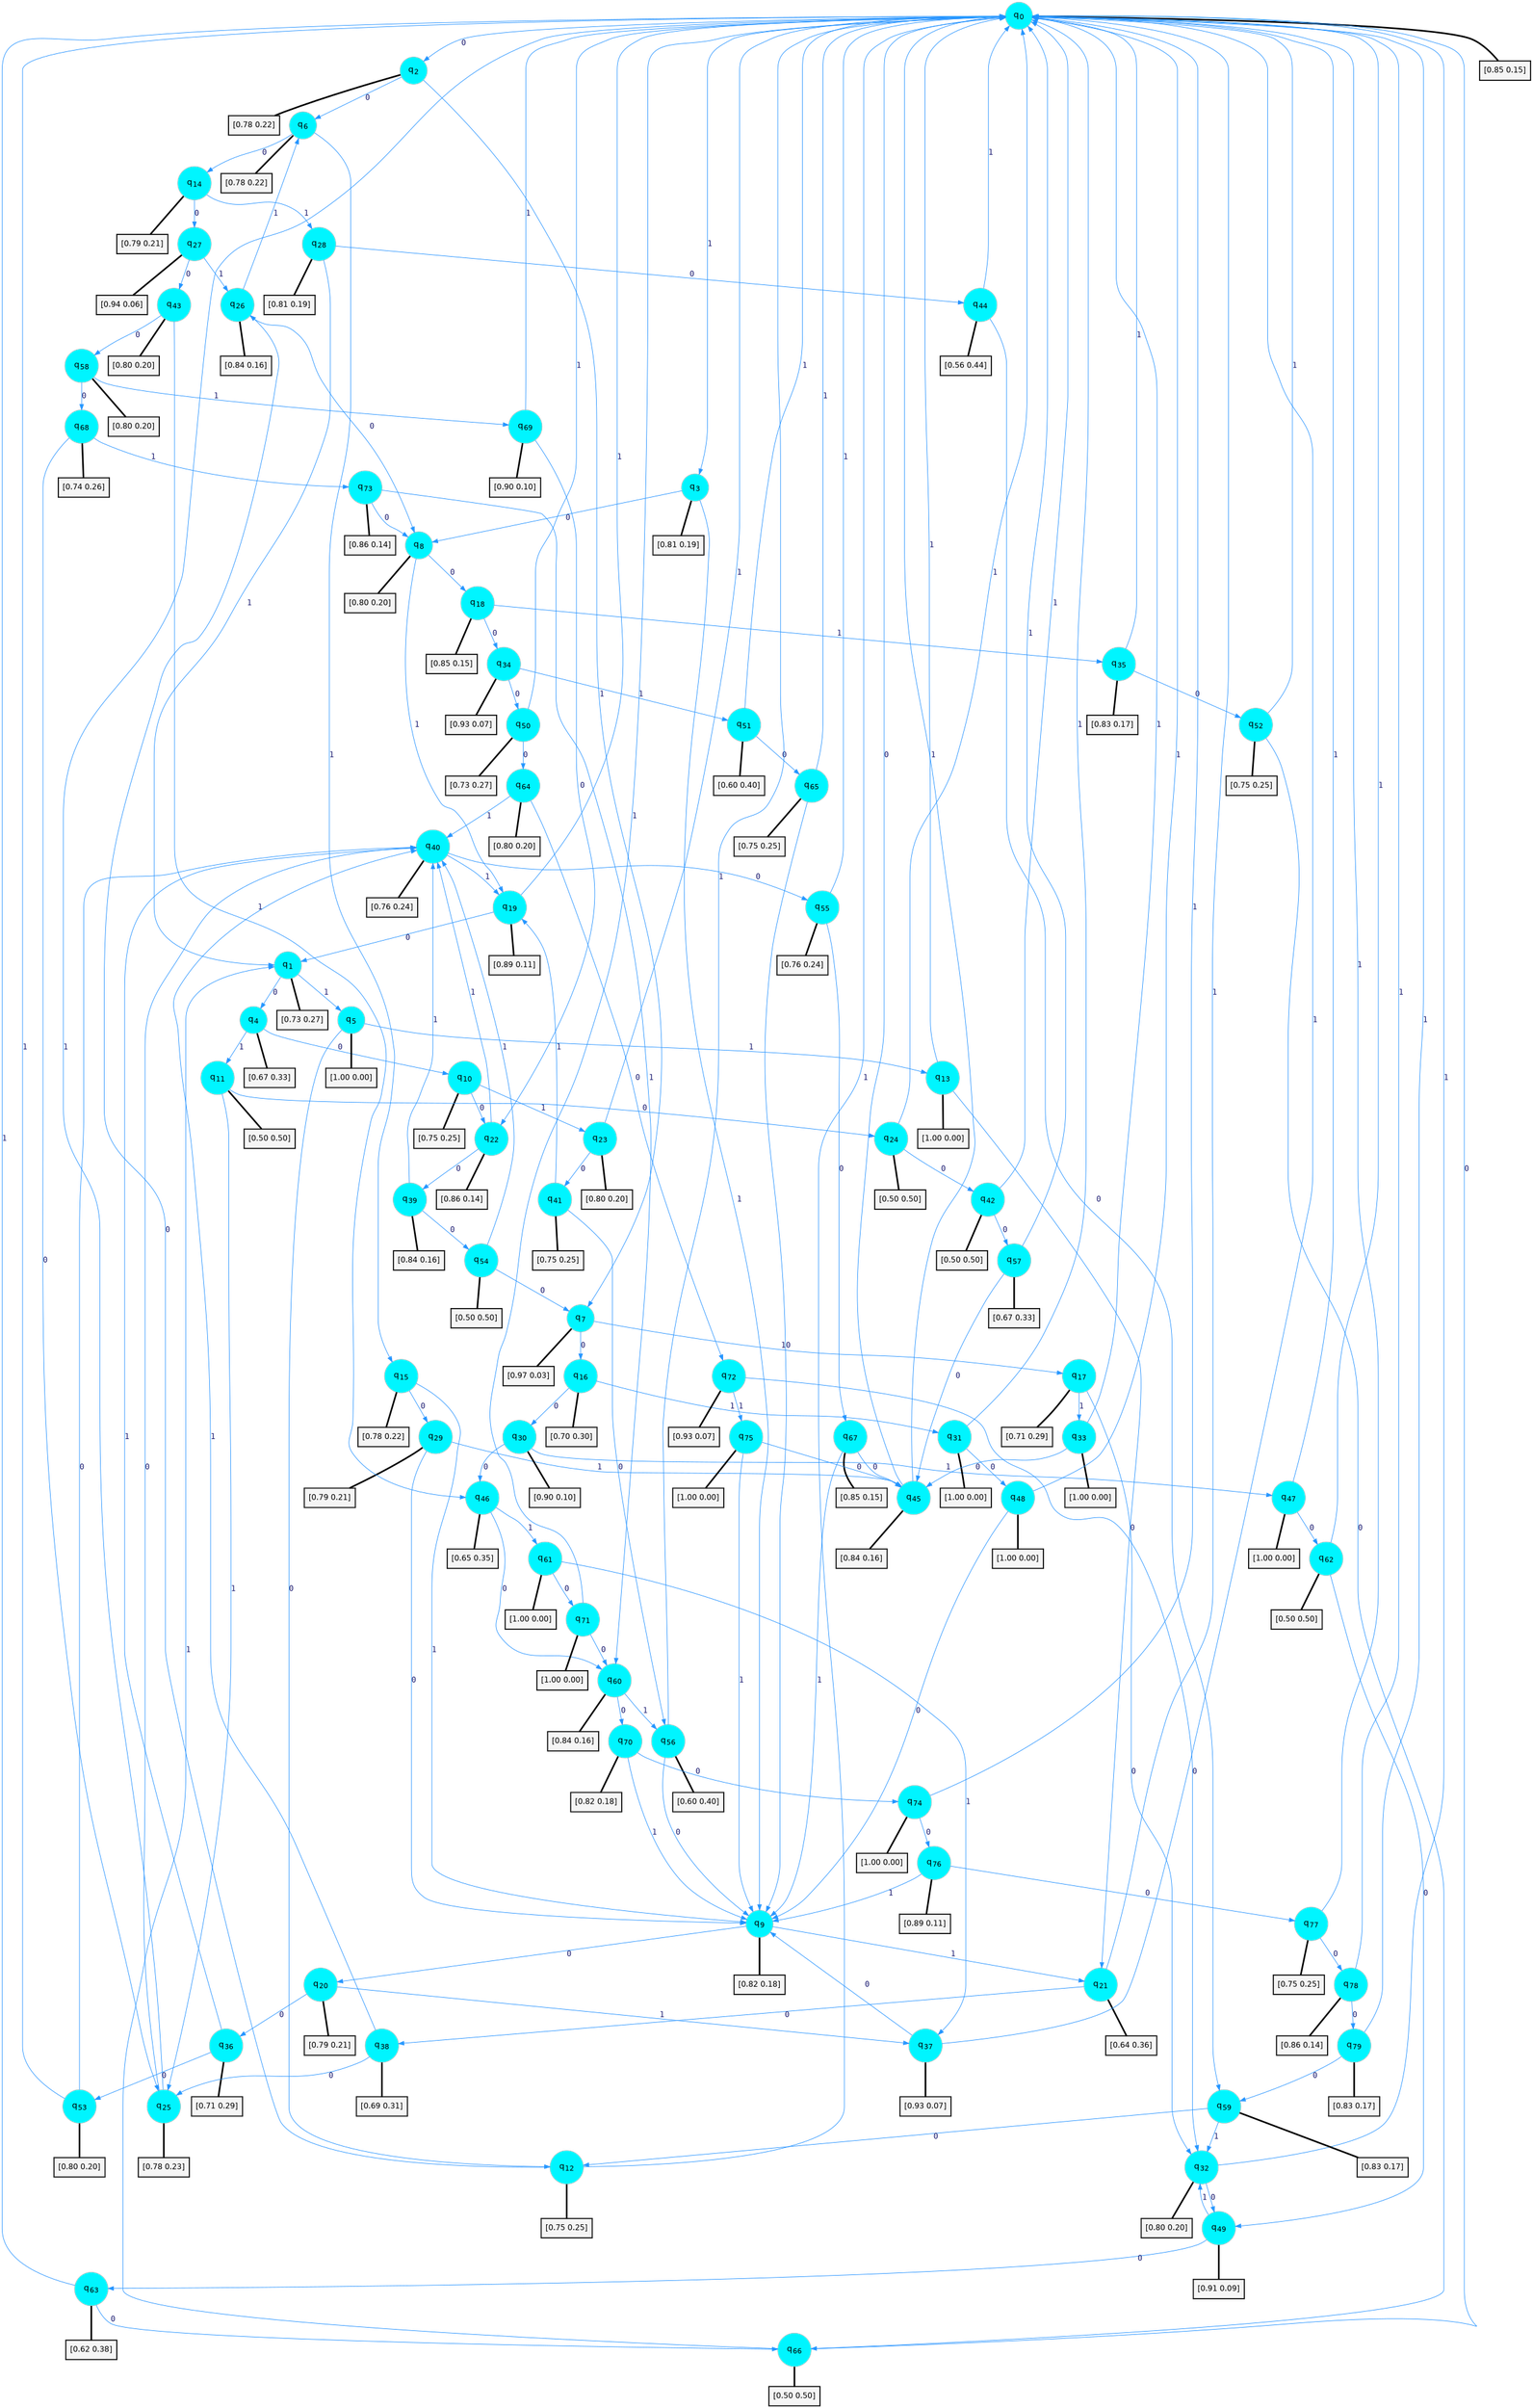 digraph G {
graph [
bgcolor=transparent, dpi=300, rankdir=TD, size="40,25"];
node [
color=gray, fillcolor=turquoise1, fontcolor=black, fontname=Helvetica, fontsize=16, fontweight=bold, shape=circle, style=filled];
edge [
arrowsize=1, color=dodgerblue1, fontcolor=midnightblue, fontname=courier, fontweight=bold, penwidth=1, style=solid, weight=20];
0[label=<q<SUB>0</SUB>>];
1[label=<q<SUB>1</SUB>>];
2[label=<q<SUB>2</SUB>>];
3[label=<q<SUB>3</SUB>>];
4[label=<q<SUB>4</SUB>>];
5[label=<q<SUB>5</SUB>>];
6[label=<q<SUB>6</SUB>>];
7[label=<q<SUB>7</SUB>>];
8[label=<q<SUB>8</SUB>>];
9[label=<q<SUB>9</SUB>>];
10[label=<q<SUB>10</SUB>>];
11[label=<q<SUB>11</SUB>>];
12[label=<q<SUB>12</SUB>>];
13[label=<q<SUB>13</SUB>>];
14[label=<q<SUB>14</SUB>>];
15[label=<q<SUB>15</SUB>>];
16[label=<q<SUB>16</SUB>>];
17[label=<q<SUB>17</SUB>>];
18[label=<q<SUB>18</SUB>>];
19[label=<q<SUB>19</SUB>>];
20[label=<q<SUB>20</SUB>>];
21[label=<q<SUB>21</SUB>>];
22[label=<q<SUB>22</SUB>>];
23[label=<q<SUB>23</SUB>>];
24[label=<q<SUB>24</SUB>>];
25[label=<q<SUB>25</SUB>>];
26[label=<q<SUB>26</SUB>>];
27[label=<q<SUB>27</SUB>>];
28[label=<q<SUB>28</SUB>>];
29[label=<q<SUB>29</SUB>>];
30[label=<q<SUB>30</SUB>>];
31[label=<q<SUB>31</SUB>>];
32[label=<q<SUB>32</SUB>>];
33[label=<q<SUB>33</SUB>>];
34[label=<q<SUB>34</SUB>>];
35[label=<q<SUB>35</SUB>>];
36[label=<q<SUB>36</SUB>>];
37[label=<q<SUB>37</SUB>>];
38[label=<q<SUB>38</SUB>>];
39[label=<q<SUB>39</SUB>>];
40[label=<q<SUB>40</SUB>>];
41[label=<q<SUB>41</SUB>>];
42[label=<q<SUB>42</SUB>>];
43[label=<q<SUB>43</SUB>>];
44[label=<q<SUB>44</SUB>>];
45[label=<q<SUB>45</SUB>>];
46[label=<q<SUB>46</SUB>>];
47[label=<q<SUB>47</SUB>>];
48[label=<q<SUB>48</SUB>>];
49[label=<q<SUB>49</SUB>>];
50[label=<q<SUB>50</SUB>>];
51[label=<q<SUB>51</SUB>>];
52[label=<q<SUB>52</SUB>>];
53[label=<q<SUB>53</SUB>>];
54[label=<q<SUB>54</SUB>>];
55[label=<q<SUB>55</SUB>>];
56[label=<q<SUB>56</SUB>>];
57[label=<q<SUB>57</SUB>>];
58[label=<q<SUB>58</SUB>>];
59[label=<q<SUB>59</SUB>>];
60[label=<q<SUB>60</SUB>>];
61[label=<q<SUB>61</SUB>>];
62[label=<q<SUB>62</SUB>>];
63[label=<q<SUB>63</SUB>>];
64[label=<q<SUB>64</SUB>>];
65[label=<q<SUB>65</SUB>>];
66[label=<q<SUB>66</SUB>>];
67[label=<q<SUB>67</SUB>>];
68[label=<q<SUB>68</SUB>>];
69[label=<q<SUB>69</SUB>>];
70[label=<q<SUB>70</SUB>>];
71[label=<q<SUB>71</SUB>>];
72[label=<q<SUB>72</SUB>>];
73[label=<q<SUB>73</SUB>>];
74[label=<q<SUB>74</SUB>>];
75[label=<q<SUB>75</SUB>>];
76[label=<q<SUB>76</SUB>>];
77[label=<q<SUB>77</SUB>>];
78[label=<q<SUB>78</SUB>>];
79[label=<q<SUB>79</SUB>>];
80[label="[0.85 0.15]", shape=box,fontcolor=black, fontname=Helvetica, fontsize=14, penwidth=2, fillcolor=whitesmoke,color=black];
81[label="[0.73 0.27]", shape=box,fontcolor=black, fontname=Helvetica, fontsize=14, penwidth=2, fillcolor=whitesmoke,color=black];
82[label="[0.78 0.22]", shape=box,fontcolor=black, fontname=Helvetica, fontsize=14, penwidth=2, fillcolor=whitesmoke,color=black];
83[label="[0.81 0.19]", shape=box,fontcolor=black, fontname=Helvetica, fontsize=14, penwidth=2, fillcolor=whitesmoke,color=black];
84[label="[0.67 0.33]", shape=box,fontcolor=black, fontname=Helvetica, fontsize=14, penwidth=2, fillcolor=whitesmoke,color=black];
85[label="[1.00 0.00]", shape=box,fontcolor=black, fontname=Helvetica, fontsize=14, penwidth=2, fillcolor=whitesmoke,color=black];
86[label="[0.78 0.22]", shape=box,fontcolor=black, fontname=Helvetica, fontsize=14, penwidth=2, fillcolor=whitesmoke,color=black];
87[label="[0.97 0.03]", shape=box,fontcolor=black, fontname=Helvetica, fontsize=14, penwidth=2, fillcolor=whitesmoke,color=black];
88[label="[0.80 0.20]", shape=box,fontcolor=black, fontname=Helvetica, fontsize=14, penwidth=2, fillcolor=whitesmoke,color=black];
89[label="[0.82 0.18]", shape=box,fontcolor=black, fontname=Helvetica, fontsize=14, penwidth=2, fillcolor=whitesmoke,color=black];
90[label="[0.75 0.25]", shape=box,fontcolor=black, fontname=Helvetica, fontsize=14, penwidth=2, fillcolor=whitesmoke,color=black];
91[label="[0.50 0.50]", shape=box,fontcolor=black, fontname=Helvetica, fontsize=14, penwidth=2, fillcolor=whitesmoke,color=black];
92[label="[0.75 0.25]", shape=box,fontcolor=black, fontname=Helvetica, fontsize=14, penwidth=2, fillcolor=whitesmoke,color=black];
93[label="[1.00 0.00]", shape=box,fontcolor=black, fontname=Helvetica, fontsize=14, penwidth=2, fillcolor=whitesmoke,color=black];
94[label="[0.79 0.21]", shape=box,fontcolor=black, fontname=Helvetica, fontsize=14, penwidth=2, fillcolor=whitesmoke,color=black];
95[label="[0.78 0.22]", shape=box,fontcolor=black, fontname=Helvetica, fontsize=14, penwidth=2, fillcolor=whitesmoke,color=black];
96[label="[0.70 0.30]", shape=box,fontcolor=black, fontname=Helvetica, fontsize=14, penwidth=2, fillcolor=whitesmoke,color=black];
97[label="[0.71 0.29]", shape=box,fontcolor=black, fontname=Helvetica, fontsize=14, penwidth=2, fillcolor=whitesmoke,color=black];
98[label="[0.85 0.15]", shape=box,fontcolor=black, fontname=Helvetica, fontsize=14, penwidth=2, fillcolor=whitesmoke,color=black];
99[label="[0.89 0.11]", shape=box,fontcolor=black, fontname=Helvetica, fontsize=14, penwidth=2, fillcolor=whitesmoke,color=black];
100[label="[0.79 0.21]", shape=box,fontcolor=black, fontname=Helvetica, fontsize=14, penwidth=2, fillcolor=whitesmoke,color=black];
101[label="[0.64 0.36]", shape=box,fontcolor=black, fontname=Helvetica, fontsize=14, penwidth=2, fillcolor=whitesmoke,color=black];
102[label="[0.86 0.14]", shape=box,fontcolor=black, fontname=Helvetica, fontsize=14, penwidth=2, fillcolor=whitesmoke,color=black];
103[label="[0.80 0.20]", shape=box,fontcolor=black, fontname=Helvetica, fontsize=14, penwidth=2, fillcolor=whitesmoke,color=black];
104[label="[0.50 0.50]", shape=box,fontcolor=black, fontname=Helvetica, fontsize=14, penwidth=2, fillcolor=whitesmoke,color=black];
105[label="[0.78 0.23]", shape=box,fontcolor=black, fontname=Helvetica, fontsize=14, penwidth=2, fillcolor=whitesmoke,color=black];
106[label="[0.84 0.16]", shape=box,fontcolor=black, fontname=Helvetica, fontsize=14, penwidth=2, fillcolor=whitesmoke,color=black];
107[label="[0.94 0.06]", shape=box,fontcolor=black, fontname=Helvetica, fontsize=14, penwidth=2, fillcolor=whitesmoke,color=black];
108[label="[0.81 0.19]", shape=box,fontcolor=black, fontname=Helvetica, fontsize=14, penwidth=2, fillcolor=whitesmoke,color=black];
109[label="[0.79 0.21]", shape=box,fontcolor=black, fontname=Helvetica, fontsize=14, penwidth=2, fillcolor=whitesmoke,color=black];
110[label="[0.90 0.10]", shape=box,fontcolor=black, fontname=Helvetica, fontsize=14, penwidth=2, fillcolor=whitesmoke,color=black];
111[label="[1.00 0.00]", shape=box,fontcolor=black, fontname=Helvetica, fontsize=14, penwidth=2, fillcolor=whitesmoke,color=black];
112[label="[0.80 0.20]", shape=box,fontcolor=black, fontname=Helvetica, fontsize=14, penwidth=2, fillcolor=whitesmoke,color=black];
113[label="[1.00 0.00]", shape=box,fontcolor=black, fontname=Helvetica, fontsize=14, penwidth=2, fillcolor=whitesmoke,color=black];
114[label="[0.93 0.07]", shape=box,fontcolor=black, fontname=Helvetica, fontsize=14, penwidth=2, fillcolor=whitesmoke,color=black];
115[label="[0.83 0.17]", shape=box,fontcolor=black, fontname=Helvetica, fontsize=14, penwidth=2, fillcolor=whitesmoke,color=black];
116[label="[0.71 0.29]", shape=box,fontcolor=black, fontname=Helvetica, fontsize=14, penwidth=2, fillcolor=whitesmoke,color=black];
117[label="[0.93 0.07]", shape=box,fontcolor=black, fontname=Helvetica, fontsize=14, penwidth=2, fillcolor=whitesmoke,color=black];
118[label="[0.69 0.31]", shape=box,fontcolor=black, fontname=Helvetica, fontsize=14, penwidth=2, fillcolor=whitesmoke,color=black];
119[label="[0.84 0.16]", shape=box,fontcolor=black, fontname=Helvetica, fontsize=14, penwidth=2, fillcolor=whitesmoke,color=black];
120[label="[0.76 0.24]", shape=box,fontcolor=black, fontname=Helvetica, fontsize=14, penwidth=2, fillcolor=whitesmoke,color=black];
121[label="[0.75 0.25]", shape=box,fontcolor=black, fontname=Helvetica, fontsize=14, penwidth=2, fillcolor=whitesmoke,color=black];
122[label="[0.50 0.50]", shape=box,fontcolor=black, fontname=Helvetica, fontsize=14, penwidth=2, fillcolor=whitesmoke,color=black];
123[label="[0.80 0.20]", shape=box,fontcolor=black, fontname=Helvetica, fontsize=14, penwidth=2, fillcolor=whitesmoke,color=black];
124[label="[0.56 0.44]", shape=box,fontcolor=black, fontname=Helvetica, fontsize=14, penwidth=2, fillcolor=whitesmoke,color=black];
125[label="[0.84 0.16]", shape=box,fontcolor=black, fontname=Helvetica, fontsize=14, penwidth=2, fillcolor=whitesmoke,color=black];
126[label="[0.65 0.35]", shape=box,fontcolor=black, fontname=Helvetica, fontsize=14, penwidth=2, fillcolor=whitesmoke,color=black];
127[label="[1.00 0.00]", shape=box,fontcolor=black, fontname=Helvetica, fontsize=14, penwidth=2, fillcolor=whitesmoke,color=black];
128[label="[1.00 0.00]", shape=box,fontcolor=black, fontname=Helvetica, fontsize=14, penwidth=2, fillcolor=whitesmoke,color=black];
129[label="[0.91 0.09]", shape=box,fontcolor=black, fontname=Helvetica, fontsize=14, penwidth=2, fillcolor=whitesmoke,color=black];
130[label="[0.73 0.27]", shape=box,fontcolor=black, fontname=Helvetica, fontsize=14, penwidth=2, fillcolor=whitesmoke,color=black];
131[label="[0.60 0.40]", shape=box,fontcolor=black, fontname=Helvetica, fontsize=14, penwidth=2, fillcolor=whitesmoke,color=black];
132[label="[0.75 0.25]", shape=box,fontcolor=black, fontname=Helvetica, fontsize=14, penwidth=2, fillcolor=whitesmoke,color=black];
133[label="[0.80 0.20]", shape=box,fontcolor=black, fontname=Helvetica, fontsize=14, penwidth=2, fillcolor=whitesmoke,color=black];
134[label="[0.50 0.50]", shape=box,fontcolor=black, fontname=Helvetica, fontsize=14, penwidth=2, fillcolor=whitesmoke,color=black];
135[label="[0.76 0.24]", shape=box,fontcolor=black, fontname=Helvetica, fontsize=14, penwidth=2, fillcolor=whitesmoke,color=black];
136[label="[0.60 0.40]", shape=box,fontcolor=black, fontname=Helvetica, fontsize=14, penwidth=2, fillcolor=whitesmoke,color=black];
137[label="[0.67 0.33]", shape=box,fontcolor=black, fontname=Helvetica, fontsize=14, penwidth=2, fillcolor=whitesmoke,color=black];
138[label="[0.80 0.20]", shape=box,fontcolor=black, fontname=Helvetica, fontsize=14, penwidth=2, fillcolor=whitesmoke,color=black];
139[label="[0.83 0.17]", shape=box,fontcolor=black, fontname=Helvetica, fontsize=14, penwidth=2, fillcolor=whitesmoke,color=black];
140[label="[0.84 0.16]", shape=box,fontcolor=black, fontname=Helvetica, fontsize=14, penwidth=2, fillcolor=whitesmoke,color=black];
141[label="[1.00 0.00]", shape=box,fontcolor=black, fontname=Helvetica, fontsize=14, penwidth=2, fillcolor=whitesmoke,color=black];
142[label="[0.50 0.50]", shape=box,fontcolor=black, fontname=Helvetica, fontsize=14, penwidth=2, fillcolor=whitesmoke,color=black];
143[label="[0.62 0.38]", shape=box,fontcolor=black, fontname=Helvetica, fontsize=14, penwidth=2, fillcolor=whitesmoke,color=black];
144[label="[0.80 0.20]", shape=box,fontcolor=black, fontname=Helvetica, fontsize=14, penwidth=2, fillcolor=whitesmoke,color=black];
145[label="[0.75 0.25]", shape=box,fontcolor=black, fontname=Helvetica, fontsize=14, penwidth=2, fillcolor=whitesmoke,color=black];
146[label="[0.50 0.50]", shape=box,fontcolor=black, fontname=Helvetica, fontsize=14, penwidth=2, fillcolor=whitesmoke,color=black];
147[label="[0.85 0.15]", shape=box,fontcolor=black, fontname=Helvetica, fontsize=14, penwidth=2, fillcolor=whitesmoke,color=black];
148[label="[0.74 0.26]", shape=box,fontcolor=black, fontname=Helvetica, fontsize=14, penwidth=2, fillcolor=whitesmoke,color=black];
149[label="[0.90 0.10]", shape=box,fontcolor=black, fontname=Helvetica, fontsize=14, penwidth=2, fillcolor=whitesmoke,color=black];
150[label="[0.82 0.18]", shape=box,fontcolor=black, fontname=Helvetica, fontsize=14, penwidth=2, fillcolor=whitesmoke,color=black];
151[label="[1.00 0.00]", shape=box,fontcolor=black, fontname=Helvetica, fontsize=14, penwidth=2, fillcolor=whitesmoke,color=black];
152[label="[0.93 0.07]", shape=box,fontcolor=black, fontname=Helvetica, fontsize=14, penwidth=2, fillcolor=whitesmoke,color=black];
153[label="[0.86 0.14]", shape=box,fontcolor=black, fontname=Helvetica, fontsize=14, penwidth=2, fillcolor=whitesmoke,color=black];
154[label="[1.00 0.00]", shape=box,fontcolor=black, fontname=Helvetica, fontsize=14, penwidth=2, fillcolor=whitesmoke,color=black];
155[label="[1.00 0.00]", shape=box,fontcolor=black, fontname=Helvetica, fontsize=14, penwidth=2, fillcolor=whitesmoke,color=black];
156[label="[0.89 0.11]", shape=box,fontcolor=black, fontname=Helvetica, fontsize=14, penwidth=2, fillcolor=whitesmoke,color=black];
157[label="[0.75 0.25]", shape=box,fontcolor=black, fontname=Helvetica, fontsize=14, penwidth=2, fillcolor=whitesmoke,color=black];
158[label="[0.86 0.14]", shape=box,fontcolor=black, fontname=Helvetica, fontsize=14, penwidth=2, fillcolor=whitesmoke,color=black];
159[label="[0.83 0.17]", shape=box,fontcolor=black, fontname=Helvetica, fontsize=14, penwidth=2, fillcolor=whitesmoke,color=black];
0->2 [label=0];
0->3 [label=1];
0->80 [arrowhead=none, penwidth=3,color=black];
1->4 [label=0];
1->5 [label=1];
1->81 [arrowhead=none, penwidth=3,color=black];
2->6 [label=0];
2->7 [label=1];
2->82 [arrowhead=none, penwidth=3,color=black];
3->8 [label=0];
3->9 [label=1];
3->83 [arrowhead=none, penwidth=3,color=black];
4->10 [label=0];
4->11 [label=1];
4->84 [arrowhead=none, penwidth=3,color=black];
5->12 [label=0];
5->13 [label=1];
5->85 [arrowhead=none, penwidth=3,color=black];
6->14 [label=0];
6->15 [label=1];
6->86 [arrowhead=none, penwidth=3,color=black];
7->16 [label=0];
7->17 [label=1];
7->87 [arrowhead=none, penwidth=3,color=black];
8->18 [label=0];
8->19 [label=1];
8->88 [arrowhead=none, penwidth=3,color=black];
9->20 [label=0];
9->21 [label=1];
9->89 [arrowhead=none, penwidth=3,color=black];
10->22 [label=0];
10->23 [label=1];
10->90 [arrowhead=none, penwidth=3,color=black];
11->24 [label=0];
11->25 [label=1];
11->91 [arrowhead=none, penwidth=3,color=black];
12->26 [label=0];
12->0 [label=1];
12->92 [arrowhead=none, penwidth=3,color=black];
13->21 [label=0];
13->0 [label=1];
13->93 [arrowhead=none, penwidth=3,color=black];
14->27 [label=0];
14->28 [label=1];
14->94 [arrowhead=none, penwidth=3,color=black];
15->29 [label=0];
15->9 [label=1];
15->95 [arrowhead=none, penwidth=3,color=black];
16->30 [label=0];
16->31 [label=1];
16->96 [arrowhead=none, penwidth=3,color=black];
17->32 [label=0];
17->33 [label=1];
17->97 [arrowhead=none, penwidth=3,color=black];
18->34 [label=0];
18->35 [label=1];
18->98 [arrowhead=none, penwidth=3,color=black];
19->1 [label=0];
19->0 [label=1];
19->99 [arrowhead=none, penwidth=3,color=black];
20->36 [label=0];
20->37 [label=1];
20->100 [arrowhead=none, penwidth=3,color=black];
21->38 [label=0];
21->0 [label=1];
21->101 [arrowhead=none, penwidth=3,color=black];
22->39 [label=0];
22->40 [label=1];
22->102 [arrowhead=none, penwidth=3,color=black];
23->41 [label=0];
23->0 [label=1];
23->103 [arrowhead=none, penwidth=3,color=black];
24->42 [label=0];
24->0 [label=1];
24->104 [arrowhead=none, penwidth=3,color=black];
25->40 [label=0];
25->0 [label=1];
25->105 [arrowhead=none, penwidth=3,color=black];
26->8 [label=0];
26->6 [label=1];
26->106 [arrowhead=none, penwidth=3,color=black];
27->43 [label=0];
27->26 [label=1];
27->107 [arrowhead=none, penwidth=3,color=black];
28->44 [label=0];
28->1 [label=1];
28->108 [arrowhead=none, penwidth=3,color=black];
29->9 [label=0];
29->45 [label=1];
29->109 [arrowhead=none, penwidth=3,color=black];
30->46 [label=0];
30->47 [label=1];
30->110 [arrowhead=none, penwidth=3,color=black];
31->48 [label=0];
31->0 [label=1];
31->111 [arrowhead=none, penwidth=3,color=black];
32->49 [label=0];
32->0 [label=1];
32->112 [arrowhead=none, penwidth=3,color=black];
33->45 [label=0];
33->0 [label=1];
33->113 [arrowhead=none, penwidth=3,color=black];
34->50 [label=0];
34->51 [label=1];
34->114 [arrowhead=none, penwidth=3,color=black];
35->52 [label=0];
35->0 [label=1];
35->115 [arrowhead=none, penwidth=3,color=black];
36->53 [label=0];
36->40 [label=1];
36->116 [arrowhead=none, penwidth=3,color=black];
37->9 [label=0];
37->0 [label=1];
37->117 [arrowhead=none, penwidth=3,color=black];
38->25 [label=0];
38->40 [label=1];
38->118 [arrowhead=none, penwidth=3,color=black];
39->54 [label=0];
39->40 [label=1];
39->119 [arrowhead=none, penwidth=3,color=black];
40->55 [label=0];
40->19 [label=1];
40->120 [arrowhead=none, penwidth=3,color=black];
41->56 [label=0];
41->19 [label=1];
41->121 [arrowhead=none, penwidth=3,color=black];
42->57 [label=0];
42->0 [label=1];
42->122 [arrowhead=none, penwidth=3,color=black];
43->58 [label=0];
43->46 [label=1];
43->123 [arrowhead=none, penwidth=3,color=black];
44->59 [label=0];
44->0 [label=1];
44->124 [arrowhead=none, penwidth=3,color=black];
45->0 [label=0];
45->0 [label=1];
45->125 [arrowhead=none, penwidth=3,color=black];
46->60 [label=0];
46->61 [label=1];
46->126 [arrowhead=none, penwidth=3,color=black];
47->62 [label=0];
47->0 [label=1];
47->127 [arrowhead=none, penwidth=3,color=black];
48->9 [label=0];
48->0 [label=1];
48->128 [arrowhead=none, penwidth=3,color=black];
49->63 [label=0];
49->32 [label=1];
49->129 [arrowhead=none, penwidth=3,color=black];
50->64 [label=0];
50->0 [label=1];
50->130 [arrowhead=none, penwidth=3,color=black];
51->65 [label=0];
51->0 [label=1];
51->131 [arrowhead=none, penwidth=3,color=black];
52->66 [label=0];
52->0 [label=1];
52->132 [arrowhead=none, penwidth=3,color=black];
53->40 [label=0];
53->0 [label=1];
53->133 [arrowhead=none, penwidth=3,color=black];
54->7 [label=0];
54->40 [label=1];
54->134 [arrowhead=none, penwidth=3,color=black];
55->67 [label=0];
55->0 [label=1];
55->135 [arrowhead=none, penwidth=3,color=black];
56->9 [label=0];
56->0 [label=1];
56->136 [arrowhead=none, penwidth=3,color=black];
57->45 [label=0];
57->0 [label=1];
57->137 [arrowhead=none, penwidth=3,color=black];
58->68 [label=0];
58->69 [label=1];
58->138 [arrowhead=none, penwidth=3,color=black];
59->12 [label=0];
59->32 [label=1];
59->139 [arrowhead=none, penwidth=3,color=black];
60->70 [label=0];
60->56 [label=1];
60->140 [arrowhead=none, penwidth=3,color=black];
61->71 [label=0];
61->37 [label=1];
61->141 [arrowhead=none, penwidth=3,color=black];
62->49 [label=0];
62->0 [label=1];
62->142 [arrowhead=none, penwidth=3,color=black];
63->66 [label=0];
63->0 [label=1];
63->143 [arrowhead=none, penwidth=3,color=black];
64->72 [label=0];
64->40 [label=1];
64->144 [arrowhead=none, penwidth=3,color=black];
65->9 [label=0];
65->0 [label=1];
65->145 [arrowhead=none, penwidth=3,color=black];
66->0 [label=0];
66->1 [label=1];
66->146 [arrowhead=none, penwidth=3,color=black];
67->45 [label=0];
67->9 [label=1];
67->147 [arrowhead=none, penwidth=3,color=black];
68->25 [label=0];
68->73 [label=1];
68->148 [arrowhead=none, penwidth=3,color=black];
69->22 [label=0];
69->0 [label=1];
69->149 [arrowhead=none, penwidth=3,color=black];
70->74 [label=0];
70->9 [label=1];
70->150 [arrowhead=none, penwidth=3,color=black];
71->60 [label=0];
71->0 [label=1];
71->151 [arrowhead=none, penwidth=3,color=black];
72->32 [label=0];
72->75 [label=1];
72->152 [arrowhead=none, penwidth=3,color=black];
73->8 [label=0];
73->60 [label=1];
73->153 [arrowhead=none, penwidth=3,color=black];
74->76 [label=0];
74->0 [label=1];
74->154 [arrowhead=none, penwidth=3,color=black];
75->45 [label=0];
75->9 [label=1];
75->155 [arrowhead=none, penwidth=3,color=black];
76->77 [label=0];
76->9 [label=1];
76->156 [arrowhead=none, penwidth=3,color=black];
77->78 [label=0];
77->0 [label=1];
77->157 [arrowhead=none, penwidth=3,color=black];
78->79 [label=0];
78->0 [label=1];
78->158 [arrowhead=none, penwidth=3,color=black];
79->59 [label=0];
79->0 [label=1];
79->159 [arrowhead=none, penwidth=3,color=black];
}
